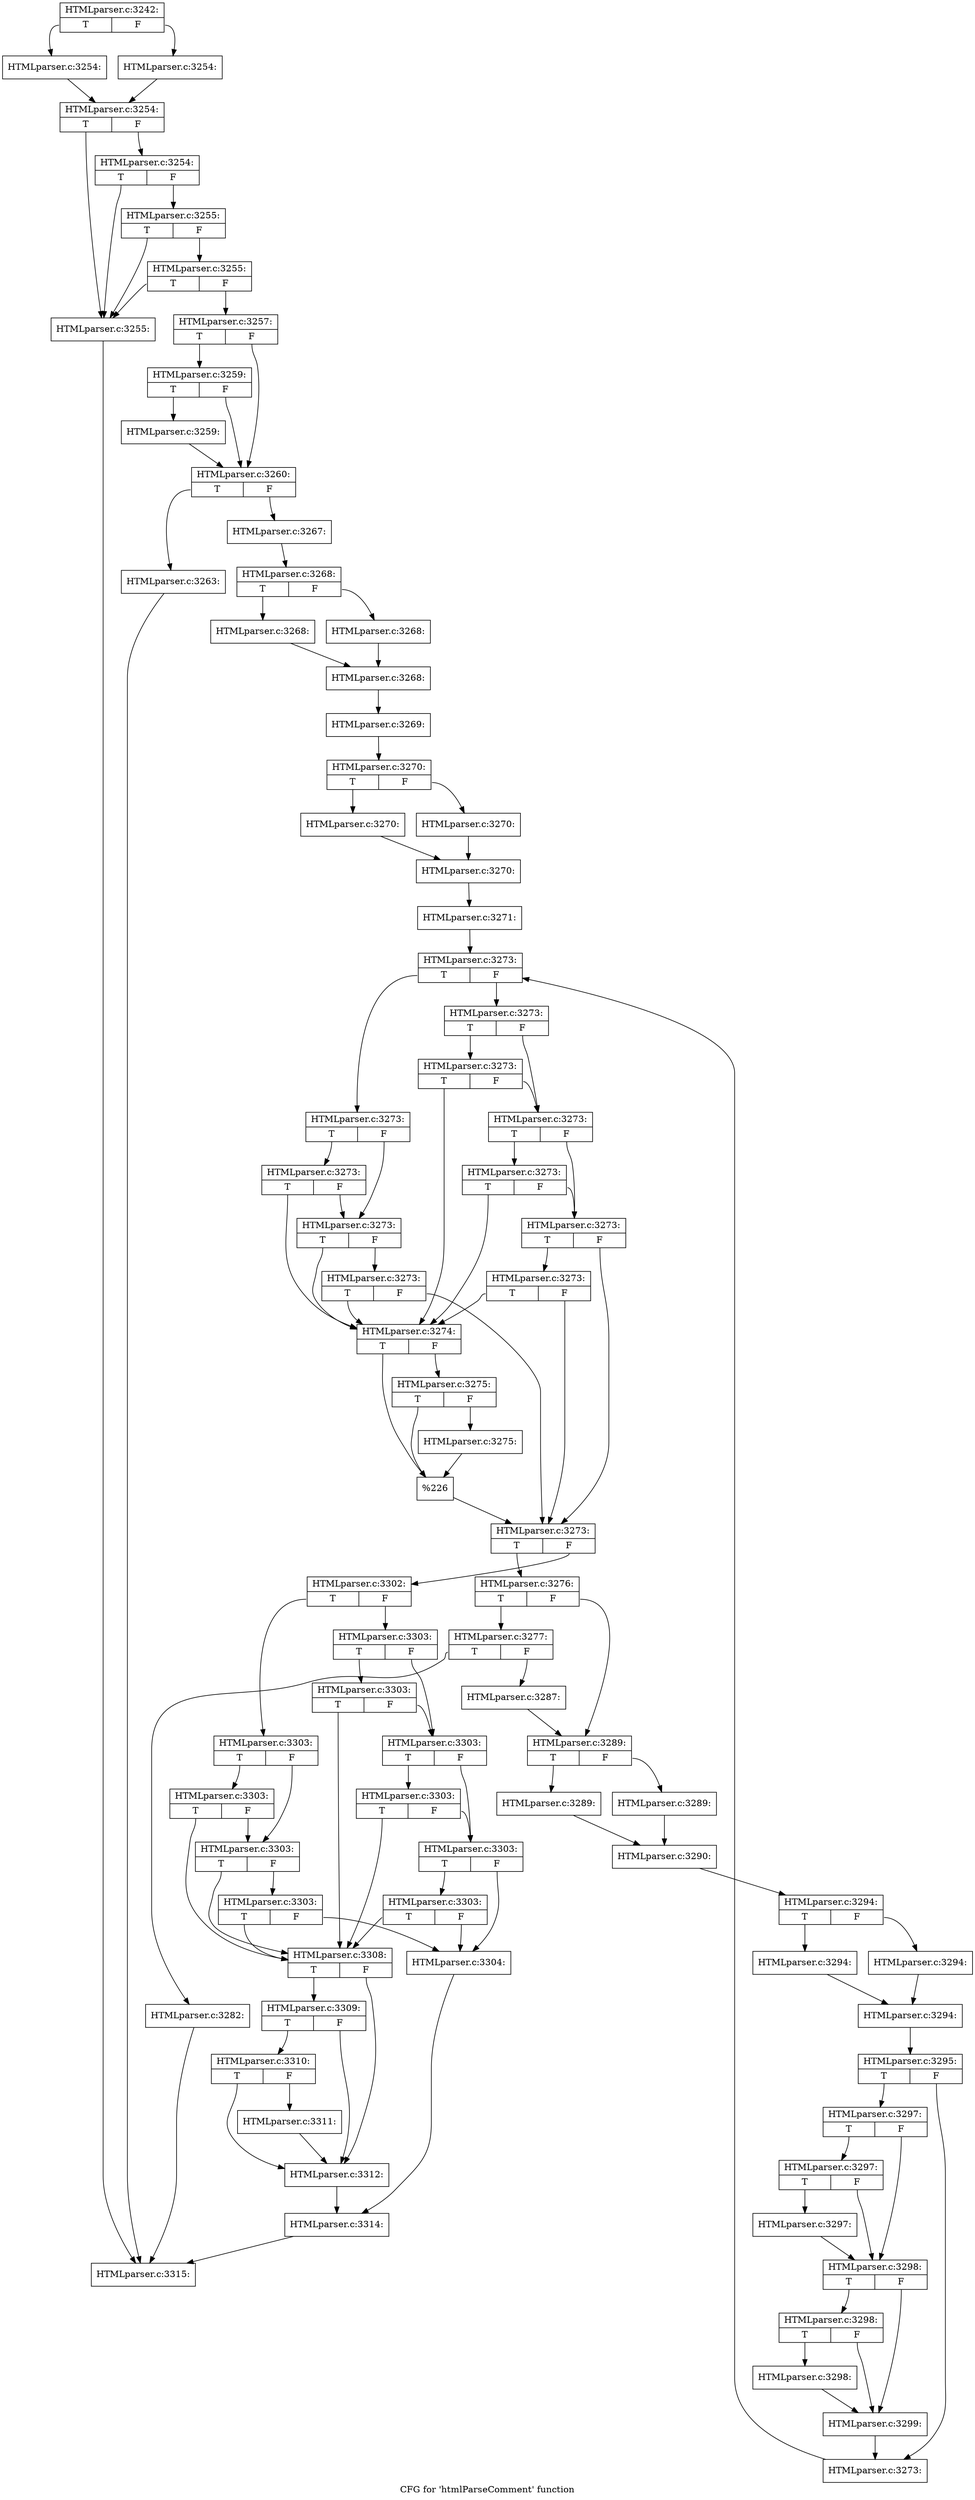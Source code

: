 digraph "CFG for 'htmlParseComment' function" {
	label="CFG for 'htmlParseComment' function";

	Node0x47d0950 [shape=record,label="{HTMLparser.c:3242:|{<s0>T|<s1>F}}"];
	Node0x47d0950:s0 -> Node0x47d9670;
	Node0x47d0950:s1 -> Node0x47d96c0;
	Node0x47d9670 [shape=record,label="{HTMLparser.c:3254:}"];
	Node0x47d9670 -> Node0x47d9710;
	Node0x47d96c0 [shape=record,label="{HTMLparser.c:3254:}"];
	Node0x47d96c0 -> Node0x47d9710;
	Node0x47d9710 [shape=record,label="{HTMLparser.c:3254:|{<s0>T|<s1>F}}"];
	Node0x47d9710:s0 -> Node0x47d93f0;
	Node0x47d9710:s1 -> Node0x47d9590;
	Node0x47d9590 [shape=record,label="{HTMLparser.c:3254:|{<s0>T|<s1>F}}"];
	Node0x47d9590:s0 -> Node0x47d93f0;
	Node0x47d9590:s1 -> Node0x47d9510;
	Node0x47d9510 [shape=record,label="{HTMLparser.c:3255:|{<s0>T|<s1>F}}"];
	Node0x47d9510:s0 -> Node0x47d93f0;
	Node0x47d9510:s1 -> Node0x47d9490;
	Node0x47d9490 [shape=record,label="{HTMLparser.c:3255:|{<s0>T|<s1>F}}"];
	Node0x47d9490:s0 -> Node0x47d93f0;
	Node0x47d9490:s1 -> Node0x47d9440;
	Node0x47d93f0 [shape=record,label="{HTMLparser.c:3255:}"];
	Node0x47d93f0 -> Node0x47cefd0;
	Node0x47d9440 [shape=record,label="{HTMLparser.c:3257:|{<s0>T|<s1>F}}"];
	Node0x47d9440:s0 -> Node0x47db670;
	Node0x47d9440:s1 -> Node0x47db620;
	Node0x47db670 [shape=record,label="{HTMLparser.c:3259:|{<s0>T|<s1>F}}"];
	Node0x47db670:s0 -> Node0x47db5d0;
	Node0x47db670:s1 -> Node0x47db620;
	Node0x47db5d0 [shape=record,label="{HTMLparser.c:3259:}"];
	Node0x47db5d0 -> Node0x47db620;
	Node0x47db620 [shape=record,label="{HTMLparser.c:3260:|{<s0>T|<s1>F}}"];
	Node0x47db620:s0 -> Node0x47dd5d0;
	Node0x47db620:s1 -> Node0x47dd620;
	Node0x47dd5d0 [shape=record,label="{HTMLparser.c:3263:}"];
	Node0x47dd5d0 -> Node0x47cefd0;
	Node0x47dd620 [shape=record,label="{HTMLparser.c:3267:}"];
	Node0x47dd620 -> Node0x47de110;
	Node0x47de110 [shape=record,label="{HTMLparser.c:3268:|{<s0>T|<s1>F}}"];
	Node0x47de110:s0 -> Node0x47de3b0;
	Node0x47de110:s1 -> Node0x47de450;
	Node0x47de3b0 [shape=record,label="{HTMLparser.c:3268:}"];
	Node0x47de3b0 -> Node0x47de400;
	Node0x47de450 [shape=record,label="{HTMLparser.c:3268:}"];
	Node0x47de450 -> Node0x47de400;
	Node0x47de400 [shape=record,label="{HTMLparser.c:3268:}"];
	Node0x47de400 -> Node0x47de070;
	Node0x47de070 [shape=record,label="{HTMLparser.c:3269:}"];
	Node0x47de070 -> Node0x47dfd70;
	Node0x47dfd70 [shape=record,label="{HTMLparser.c:3270:|{<s0>T|<s1>F}}"];
	Node0x47dfd70:s0 -> Node0x47e0010;
	Node0x47dfd70:s1 -> Node0x47e00b0;
	Node0x47e0010 [shape=record,label="{HTMLparser.c:3270:}"];
	Node0x47e0010 -> Node0x47e0060;
	Node0x47e00b0 [shape=record,label="{HTMLparser.c:3270:}"];
	Node0x47e00b0 -> Node0x47e0060;
	Node0x47e0060 [shape=record,label="{HTMLparser.c:3270:}"];
	Node0x47e0060 -> Node0x47de0c0;
	Node0x47de0c0 [shape=record,label="{HTMLparser.c:3271:}"];
	Node0x47de0c0 -> Node0x47dfd20;
	Node0x47dfd20 [shape=record,label="{HTMLparser.c:3273:|{<s0>T|<s1>F}}"];
	Node0x47dfd20:s0 -> Node0x47e1d80;
	Node0x47dfd20:s1 -> Node0x47e1dd0;
	Node0x47e1d80 [shape=record,label="{HTMLparser.c:3273:|{<s0>T|<s1>F}}"];
	Node0x47e1d80:s0 -> Node0x47e2040;
	Node0x47e1d80:s1 -> Node0x47e1ff0;
	Node0x47e2040 [shape=record,label="{HTMLparser.c:3273:|{<s0>T|<s1>F}}"];
	Node0x47e2040:s0 -> Node0x47e1d30;
	Node0x47e2040:s1 -> Node0x47e1ff0;
	Node0x47e1ff0 [shape=record,label="{HTMLparser.c:3273:|{<s0>T|<s1>F}}"];
	Node0x47e1ff0:s0 -> Node0x47e1d30;
	Node0x47e1ff0:s1 -> Node0x47e1fa0;
	Node0x47e1fa0 [shape=record,label="{HTMLparser.c:3273:|{<s0>T|<s1>F}}"];
	Node0x47e1fa0:s0 -> Node0x47e1d30;
	Node0x47e1fa0:s1 -> Node0x47e1ce0;
	Node0x47e1dd0 [shape=record,label="{HTMLparser.c:3273:|{<s0>T|<s1>F}}"];
	Node0x47e1dd0:s0 -> Node0x47e2670;
	Node0x47e1dd0:s1 -> Node0x47e2620;
	Node0x47e2670 [shape=record,label="{HTMLparser.c:3273:|{<s0>T|<s1>F}}"];
	Node0x47e2670:s0 -> Node0x47e1d30;
	Node0x47e2670:s1 -> Node0x47e2620;
	Node0x47e2620 [shape=record,label="{HTMLparser.c:3273:|{<s0>T|<s1>F}}"];
	Node0x47e2620:s0 -> Node0x47e29a0;
	Node0x47e2620:s1 -> Node0x47e25d0;
	Node0x47e29a0 [shape=record,label="{HTMLparser.c:3273:|{<s0>T|<s1>F}}"];
	Node0x47e29a0:s0 -> Node0x47e1d30;
	Node0x47e29a0:s1 -> Node0x47e25d0;
	Node0x47e25d0 [shape=record,label="{HTMLparser.c:3273:|{<s0>T|<s1>F}}"];
	Node0x47e25d0:s0 -> Node0x47e2cd0;
	Node0x47e25d0:s1 -> Node0x47e1ce0;
	Node0x47e2cd0 [shape=record,label="{HTMLparser.c:3273:|{<s0>T|<s1>F}}"];
	Node0x47e2cd0:s0 -> Node0x47e1d30;
	Node0x47e2cd0:s1 -> Node0x47e1ce0;
	Node0x47e1d30 [shape=record,label="{HTMLparser.c:3274:|{<s0>T|<s1>F}}"];
	Node0x47e1d30:s0 -> Node0x47e3000;
	Node0x47e1d30:s1 -> Node0x47e3100;
	Node0x47e3100 [shape=record,label="{HTMLparser.c:3275:|{<s0>T|<s1>F}}"];
	Node0x47e3100:s0 -> Node0x47e3000;
	Node0x47e3100:s1 -> Node0x47e30b0;
	Node0x47e30b0 [shape=record,label="{HTMLparser.c:3275:}"];
	Node0x47e30b0 -> Node0x47e3000;
	Node0x47e3000 [shape=record,label="{%226}"];
	Node0x47e3000 -> Node0x47e1ce0;
	Node0x47e1ce0 [shape=record,label="{HTMLparser.c:3273:|{<s0>T|<s1>F}}"];
	Node0x47e1ce0:s0 -> Node0x47e35e0;
	Node0x47e1ce0:s1 -> Node0x47e1c60;
	Node0x47e35e0 [shape=record,label="{HTMLparser.c:3276:|{<s0>T|<s1>F}}"];
	Node0x47e35e0:s0 -> Node0x47e3b90;
	Node0x47e35e0:s1 -> Node0x47e3be0;
	Node0x47e3b90 [shape=record,label="{HTMLparser.c:3277:|{<s0>T|<s1>F}}"];
	Node0x47e3b90:s0 -> Node0x47e4980;
	Node0x47e3b90:s1 -> Node0x47e49d0;
	Node0x47e4980 [shape=record,label="{HTMLparser.c:3282:}"];
	Node0x47e4980 -> Node0x47cefd0;
	Node0x47e49d0 [shape=record,label="{HTMLparser.c:3287:}"];
	Node0x47e49d0 -> Node0x47e3be0;
	Node0x47e3be0 [shape=record,label="{HTMLparser.c:3289:|{<s0>T|<s1>F}}"];
	Node0x47e3be0:s0 -> Node0x47e5800;
	Node0x47e3be0:s1 -> Node0x47e58a0;
	Node0x47e5800 [shape=record,label="{HTMLparser.c:3289:}"];
	Node0x47e5800 -> Node0x47e5850;
	Node0x47e58a0 [shape=record,label="{HTMLparser.c:3289:}"];
	Node0x47e58a0 -> Node0x47e5850;
	Node0x47e5850 [shape=record,label="{HTMLparser.c:3290:}"];
	Node0x47e5850 -> Node0x47e6a60;
	Node0x47e6a60 [shape=record,label="{HTMLparser.c:3294:|{<s0>T|<s1>F}}"];
	Node0x47e6a60:s0 -> Node0x47e6d00;
	Node0x47e6a60:s1 -> Node0x47e6da0;
	Node0x47e6d00 [shape=record,label="{HTMLparser.c:3294:}"];
	Node0x47e6d00 -> Node0x47e6d50;
	Node0x47e6da0 [shape=record,label="{HTMLparser.c:3294:}"];
	Node0x47e6da0 -> Node0x47e6d50;
	Node0x47e6d50 [shape=record,label="{HTMLparser.c:3294:}"];
	Node0x47e6d50 -> Node0x47e69c0;
	Node0x47e69c0 [shape=record,label="{HTMLparser.c:3295:|{<s0>T|<s1>F}}"];
	Node0x47e69c0:s0 -> Node0x47e6a10;
	Node0x47e69c0:s1 -> Node0x47e86e0;
	Node0x47e6a10 [shape=record,label="{HTMLparser.c:3297:|{<s0>T|<s1>F}}"];
	Node0x47e6a10:s0 -> Node0x47e8b10;
	Node0x47e6a10:s1 -> Node0x47e8ac0;
	Node0x47e8b10 [shape=record,label="{HTMLparser.c:3297:|{<s0>T|<s1>F}}"];
	Node0x47e8b10:s0 -> Node0x47e8a70;
	Node0x47e8b10:s1 -> Node0x47e8ac0;
	Node0x47e8a70 [shape=record,label="{HTMLparser.c:3297:}"];
	Node0x47e8a70 -> Node0x47e8ac0;
	Node0x47e8ac0 [shape=record,label="{HTMLparser.c:3298:|{<s0>T|<s1>F}}"];
	Node0x47e8ac0:s0 -> Node0x47e9c50;
	Node0x47e8ac0:s1 -> Node0x47e9c00;
	Node0x47e9c50 [shape=record,label="{HTMLparser.c:3298:|{<s0>T|<s1>F}}"];
	Node0x47e9c50:s0 -> Node0x47e9bb0;
	Node0x47e9c50:s1 -> Node0x47e9c00;
	Node0x47e9bb0 [shape=record,label="{HTMLparser.c:3298:}"];
	Node0x47e9bb0 -> Node0x47e9c00;
	Node0x47e9c00 [shape=record,label="{HTMLparser.c:3299:}"];
	Node0x47e9c00 -> Node0x47e86e0;
	Node0x47e86e0 [shape=record,label="{HTMLparser.c:3273:}"];
	Node0x47e86e0 -> Node0x47dfd20;
	Node0x47e1c60 [shape=record,label="{HTMLparser.c:3302:|{<s0>T|<s1>F}}"];
	Node0x47e1c60:s0 -> Node0x47eb0c0;
	Node0x47e1c60:s1 -> Node0x47eb110;
	Node0x47eb0c0 [shape=record,label="{HTMLparser.c:3303:|{<s0>T|<s1>F}}"];
	Node0x47eb0c0:s0 -> Node0x47eb400;
	Node0x47eb0c0:s1 -> Node0x47eb3b0;
	Node0x47eb400 [shape=record,label="{HTMLparser.c:3303:|{<s0>T|<s1>F}}"];
	Node0x47eb400:s0 -> Node0x47eb070;
	Node0x47eb400:s1 -> Node0x47eb3b0;
	Node0x47eb3b0 [shape=record,label="{HTMLparser.c:3303:|{<s0>T|<s1>F}}"];
	Node0x47eb3b0:s0 -> Node0x47eb070;
	Node0x47eb3b0:s1 -> Node0x47eb360;
	Node0x47eb360 [shape=record,label="{HTMLparser.c:3303:|{<s0>T|<s1>F}}"];
	Node0x47eb360:s0 -> Node0x47eb070;
	Node0x47eb360:s1 -> Node0x47eafd0;
	Node0x47eb110 [shape=record,label="{HTMLparser.c:3303:|{<s0>T|<s1>F}}"];
	Node0x47eb110:s0 -> Node0x47ebab0;
	Node0x47eb110:s1 -> Node0x47eba60;
	Node0x47ebab0 [shape=record,label="{HTMLparser.c:3303:|{<s0>T|<s1>F}}"];
	Node0x47ebab0:s0 -> Node0x47eb070;
	Node0x47ebab0:s1 -> Node0x47eba60;
	Node0x47eba60 [shape=record,label="{HTMLparser.c:3303:|{<s0>T|<s1>F}}"];
	Node0x47eba60:s0 -> Node0x47ebde0;
	Node0x47eba60:s1 -> Node0x47eba10;
	Node0x47ebde0 [shape=record,label="{HTMLparser.c:3303:|{<s0>T|<s1>F}}"];
	Node0x47ebde0:s0 -> Node0x47eb070;
	Node0x47ebde0:s1 -> Node0x47eba10;
	Node0x47eba10 [shape=record,label="{HTMLparser.c:3303:|{<s0>T|<s1>F}}"];
	Node0x47eba10:s0 -> Node0x47ec110;
	Node0x47eba10:s1 -> Node0x47eafd0;
	Node0x47ec110 [shape=record,label="{HTMLparser.c:3303:|{<s0>T|<s1>F}}"];
	Node0x47ec110:s0 -> Node0x47eb070;
	Node0x47ec110:s1 -> Node0x47eafd0;
	Node0x47eafd0 [shape=record,label="{HTMLparser.c:3304:}"];
	Node0x47eafd0 -> Node0x47eb020;
	Node0x47eb070 [shape=record,label="{HTMLparser.c:3308:|{<s0>T|<s1>F}}"];
	Node0x47eb070:s0 -> Node0x47ece90;
	Node0x47eb070:s1 -> Node0x47ecdc0;
	Node0x47ece90 [shape=record,label="{HTMLparser.c:3309:|{<s0>T|<s1>F}}"];
	Node0x47ece90:s0 -> Node0x47ece10;
	Node0x47ece90:s1 -> Node0x47ecdc0;
	Node0x47ece10 [shape=record,label="{HTMLparser.c:3310:|{<s0>T|<s1>F}}"];
	Node0x47ece10:s0 -> Node0x47ecdc0;
	Node0x47ece10:s1 -> Node0x47ecd70;
	Node0x47ecd70 [shape=record,label="{HTMLparser.c:3311:}"];
	Node0x47ecd70 -> Node0x47ecdc0;
	Node0x47ecdc0 [shape=record,label="{HTMLparser.c:3312:}"];
	Node0x47ecdc0 -> Node0x47eb020;
	Node0x47eb020 [shape=record,label="{HTMLparser.c:3314:}"];
	Node0x47eb020 -> Node0x47cefd0;
	Node0x47cefd0 [shape=record,label="{HTMLparser.c:3315:}"];
}
